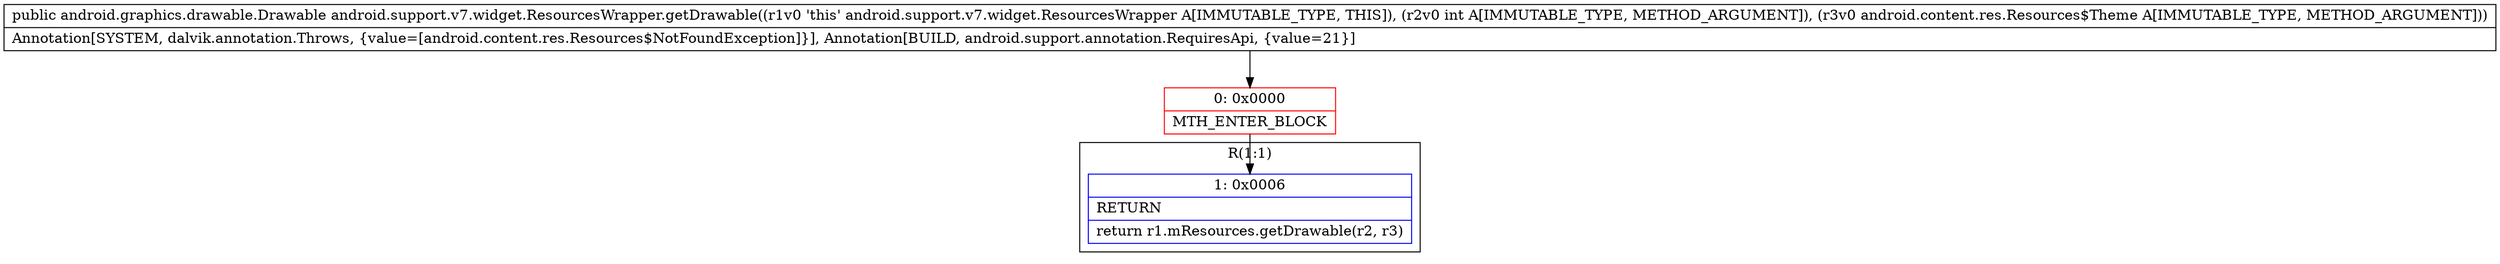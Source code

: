 digraph "CFG forandroid.support.v7.widget.ResourcesWrapper.getDrawable(ILandroid\/content\/res\/Resources$Theme;)Landroid\/graphics\/drawable\/Drawable;" {
subgraph cluster_Region_464282716 {
label = "R(1:1)";
node [shape=record,color=blue];
Node_1 [shape=record,label="{1\:\ 0x0006|RETURN\l|return r1.mResources.getDrawable(r2, r3)\l}"];
}
Node_0 [shape=record,color=red,label="{0\:\ 0x0000|MTH_ENTER_BLOCK\l}"];
MethodNode[shape=record,label="{public android.graphics.drawable.Drawable android.support.v7.widget.ResourcesWrapper.getDrawable((r1v0 'this' android.support.v7.widget.ResourcesWrapper A[IMMUTABLE_TYPE, THIS]), (r2v0 int A[IMMUTABLE_TYPE, METHOD_ARGUMENT]), (r3v0 android.content.res.Resources$Theme A[IMMUTABLE_TYPE, METHOD_ARGUMENT]))  | Annotation[SYSTEM, dalvik.annotation.Throws, \{value=[android.content.res.Resources$NotFoundException]\}], Annotation[BUILD, android.support.annotation.RequiresApi, \{value=21\}]\l}"];
MethodNode -> Node_0;
Node_0 -> Node_1;
}

